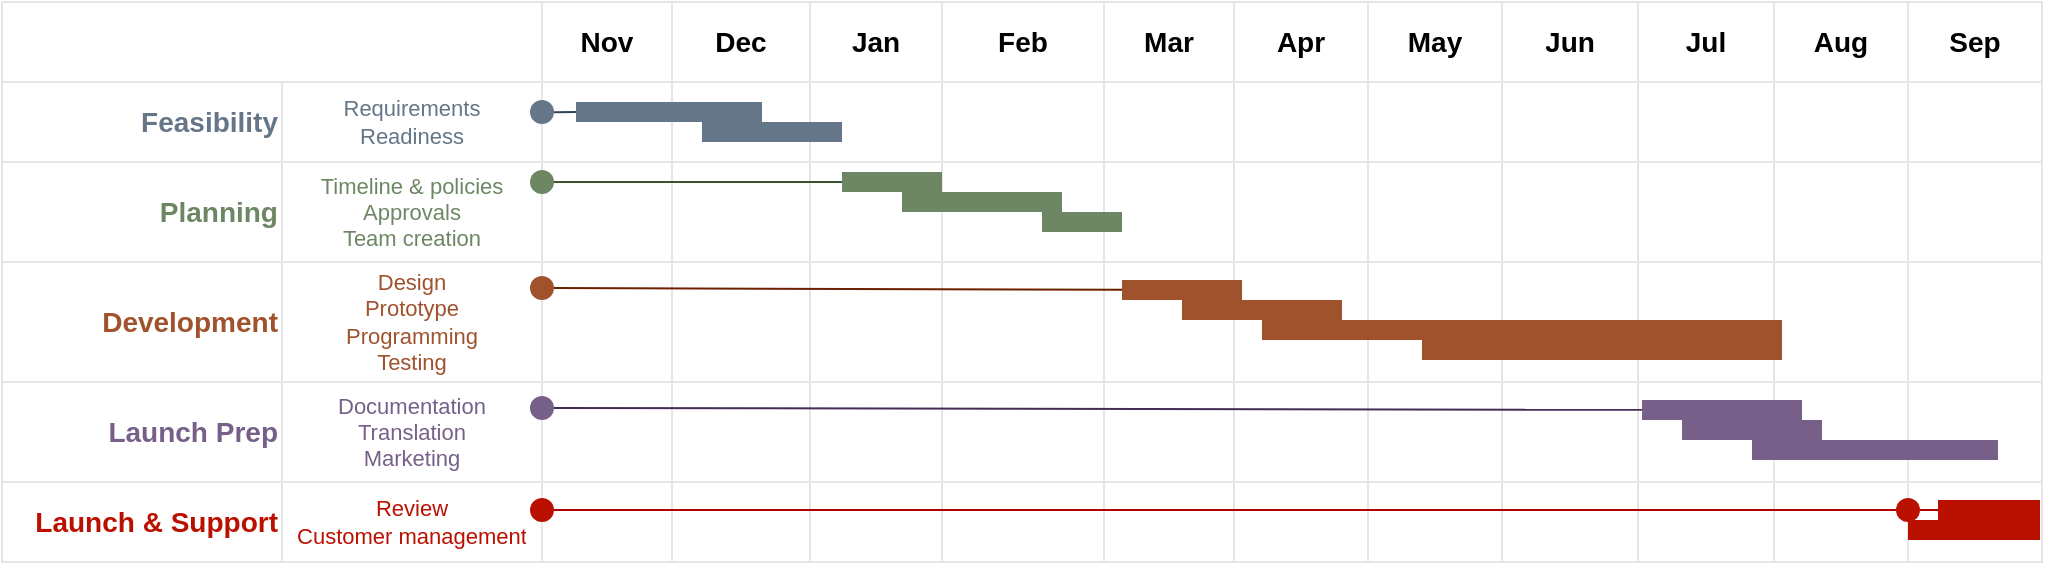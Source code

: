 <mxfile version="20.8.19"><diagram id="x9yJj5q1tNh19hs1iSYv" name="Page-1"><mxGraphModel dx="1723" dy="441" grid="0" gridSize="10" guides="1" tooltips="1" connect="1" arrows="1" fold="1" page="0" pageScale="1" pageWidth="827" pageHeight="1169" math="0" shadow="0"><root><mxCell id="0"/><mxCell id="1" parent="0"/><mxCell id="H4MNtB89670sYT-ne7Wz-1" value="" style="shape=table;startSize=0;container=1;collapsible=0;childLayout=tableLayout;fontSize=16;strokeColor=#E6E6E6;fillColor=none;fontColor=#E51400;" vertex="1" parent="1"><mxGeometry x="-400" y="470" width="1020" height="280" as="geometry"/></mxCell><mxCell id="H4MNtB89670sYT-ne7Wz-72" style="shape=tableRow;horizontal=0;startSize=0;swimlaneHead=0;swimlaneBody=0;strokeColor=inherit;top=0;left=0;bottom=0;right=0;collapsible=0;dropTarget=0;fillColor=none;points=[[0,0.5],[1,0.5]];portConstraint=eastwest;fontSize=16;" vertex="1" parent="H4MNtB89670sYT-ne7Wz-1"><mxGeometry width="1020" height="40" as="geometry"/></mxCell><mxCell id="H4MNtB89670sYT-ne7Wz-73" style="shape=partialRectangle;html=1;whiteSpace=wrap;connectable=0;strokeColor=inherit;overflow=hidden;fillColor=none;top=0;left=0;bottom=0;right=0;pointerEvents=1;fontSize=14;rowspan=1;colspan=2;fontStyle=1" vertex="1" parent="H4MNtB89670sYT-ne7Wz-72"><mxGeometry width="270" height="40" as="geometry"><mxRectangle width="140" height="40" as="alternateBounds"/></mxGeometry></mxCell><mxCell id="H4MNtB89670sYT-ne7Wz-74" style="shape=partialRectangle;html=1;whiteSpace=wrap;connectable=0;strokeColor=inherit;overflow=hidden;fillColor=none;top=0;left=0;bottom=0;right=0;pointerEvents=1;fontSize=11;fontStyle=1" vertex="1" visible="0" parent="H4MNtB89670sYT-ne7Wz-72"><mxGeometry x="140" width="130" height="40" as="geometry"><mxRectangle width="130" height="40" as="alternateBounds"/></mxGeometry></mxCell><mxCell id="H4MNtB89670sYT-ne7Wz-75" value="Nov&lt;span style=&quot;white-space: pre; font-size: 14px;&quot;&gt;&lt;br style=&quot;font-size: 14px;&quot;&gt;&lt;/span&gt;" style="shape=partialRectangle;html=1;whiteSpace=wrap;connectable=0;strokeColor=inherit;overflow=hidden;fillColor=none;top=0;left=0;bottom=0;right=0;pointerEvents=1;fontSize=14;fontStyle=1" vertex="1" parent="H4MNtB89670sYT-ne7Wz-72"><mxGeometry x="270" width="65" height="40" as="geometry"><mxRectangle width="65" height="40" as="alternateBounds"/></mxGeometry></mxCell><mxCell id="H4MNtB89670sYT-ne7Wz-76" value="Dec" style="shape=partialRectangle;html=1;whiteSpace=wrap;connectable=0;strokeColor=inherit;overflow=hidden;fillColor=none;top=0;left=0;bottom=0;right=0;pointerEvents=1;fontSize=14;fontStyle=1" vertex="1" parent="H4MNtB89670sYT-ne7Wz-72"><mxGeometry x="335" width="69" height="40" as="geometry"><mxRectangle width="69" height="40" as="alternateBounds"/></mxGeometry></mxCell><mxCell id="H4MNtB89670sYT-ne7Wz-77" value="Jan" style="shape=partialRectangle;html=1;whiteSpace=wrap;connectable=0;strokeColor=inherit;overflow=hidden;fillColor=none;top=0;left=0;bottom=0;right=0;pointerEvents=1;fontSize=14;fontStyle=1" vertex="1" parent="H4MNtB89670sYT-ne7Wz-72"><mxGeometry x="404" width="66" height="40" as="geometry"><mxRectangle width="66" height="40" as="alternateBounds"/></mxGeometry></mxCell><mxCell id="H4MNtB89670sYT-ne7Wz-78" value="Feb" style="shape=partialRectangle;html=1;whiteSpace=wrap;connectable=0;strokeColor=inherit;overflow=hidden;fillColor=none;top=0;left=0;bottom=0;right=0;pointerEvents=1;fontSize=14;fontStyle=1" vertex="1" parent="H4MNtB89670sYT-ne7Wz-72"><mxGeometry x="470" width="81" height="40" as="geometry"><mxRectangle width="81" height="40" as="alternateBounds"/></mxGeometry></mxCell><mxCell id="H4MNtB89670sYT-ne7Wz-79" value="Mar" style="shape=partialRectangle;html=1;whiteSpace=wrap;connectable=0;strokeColor=inherit;overflow=hidden;fillColor=none;top=0;left=0;bottom=0;right=0;pointerEvents=1;fontSize=14;fontStyle=1" vertex="1" parent="H4MNtB89670sYT-ne7Wz-72"><mxGeometry x="551" width="65" height="40" as="geometry"><mxRectangle width="65" height="40" as="alternateBounds"/></mxGeometry></mxCell><mxCell id="H4MNtB89670sYT-ne7Wz-80" value="Apr" style="shape=partialRectangle;html=1;whiteSpace=wrap;connectable=0;strokeColor=inherit;overflow=hidden;fillColor=none;top=0;left=0;bottom=0;right=0;pointerEvents=1;fontSize=14;fontStyle=1" vertex="1" parent="H4MNtB89670sYT-ne7Wz-72"><mxGeometry x="616" width="67" height="40" as="geometry"><mxRectangle width="67" height="40" as="alternateBounds"/></mxGeometry></mxCell><mxCell id="H4MNtB89670sYT-ne7Wz-81" value="May" style="shape=partialRectangle;html=1;whiteSpace=wrap;connectable=0;strokeColor=inherit;overflow=hidden;fillColor=none;top=0;left=0;bottom=0;right=0;pointerEvents=1;fontSize=14;fontStyle=1" vertex="1" parent="H4MNtB89670sYT-ne7Wz-72"><mxGeometry x="683" width="67" height="40" as="geometry"><mxRectangle width="67" height="40" as="alternateBounds"/></mxGeometry></mxCell><mxCell id="H4MNtB89670sYT-ne7Wz-82" value="Jun" style="shape=partialRectangle;html=1;whiteSpace=wrap;connectable=0;strokeColor=inherit;overflow=hidden;fillColor=none;top=0;left=0;bottom=0;right=0;pointerEvents=1;fontSize=14;fontStyle=1" vertex="1" parent="H4MNtB89670sYT-ne7Wz-72"><mxGeometry x="750" width="68" height="40" as="geometry"><mxRectangle width="68" height="40" as="alternateBounds"/></mxGeometry></mxCell><mxCell id="H4MNtB89670sYT-ne7Wz-83" value="Jul" style="shape=partialRectangle;html=1;whiteSpace=wrap;connectable=0;strokeColor=inherit;overflow=hidden;fillColor=none;top=0;left=0;bottom=0;right=0;pointerEvents=1;fontSize=14;fontStyle=1" vertex="1" parent="H4MNtB89670sYT-ne7Wz-72"><mxGeometry x="818" width="68" height="40" as="geometry"><mxRectangle width="68" height="40" as="alternateBounds"/></mxGeometry></mxCell><mxCell id="H4MNtB89670sYT-ne7Wz-84" value="Aug" style="shape=partialRectangle;html=1;whiteSpace=wrap;connectable=0;strokeColor=inherit;overflow=hidden;fillColor=none;top=0;left=0;bottom=0;right=0;pointerEvents=1;fontSize=14;fontStyle=1" vertex="1" parent="H4MNtB89670sYT-ne7Wz-72"><mxGeometry x="886" width="67" height="40" as="geometry"><mxRectangle width="67" height="40" as="alternateBounds"/></mxGeometry></mxCell><mxCell id="H4MNtB89670sYT-ne7Wz-85" value="Sep" style="shape=partialRectangle;html=1;whiteSpace=wrap;connectable=0;strokeColor=inherit;overflow=hidden;fillColor=none;top=0;left=0;bottom=0;right=0;pointerEvents=1;fontSize=14;fontStyle=1" vertex="1" parent="H4MNtB89670sYT-ne7Wz-72"><mxGeometry x="953" width="67" height="40" as="geometry"><mxRectangle width="67" height="40" as="alternateBounds"/></mxGeometry></mxCell><mxCell id="H4MNtB89670sYT-ne7Wz-2" value="" style="shape=tableRow;horizontal=0;startSize=0;swimlaneHead=0;swimlaneBody=0;strokeColor=inherit;top=0;left=0;bottom=0;right=0;collapsible=0;dropTarget=0;fillColor=none;points=[[0,0.5],[1,0.5]];portConstraint=eastwest;fontSize=16;" vertex="1" parent="H4MNtB89670sYT-ne7Wz-1"><mxGeometry y="40" width="1020" height="40" as="geometry"/></mxCell><mxCell id="H4MNtB89670sYT-ne7Wz-67" value="Feasibility" style="shape=partialRectangle;html=1;whiteSpace=wrap;connectable=0;strokeColor=inherit;overflow=hidden;fillColor=none;top=0;left=0;bottom=0;right=0;pointerEvents=1;fontSize=14;fontStyle=1;verticalAlign=middle;fontColor=#647687;align=right;" vertex="1" parent="H4MNtB89670sYT-ne7Wz-2"><mxGeometry width="140" height="40" as="geometry"><mxRectangle width="140" height="40" as="alternateBounds"/></mxGeometry></mxCell><mxCell id="H4MNtB89670sYT-ne7Wz-3" value="Requirements&lt;br style=&quot;font-size: 11px;&quot;&gt;Readiness" style="shape=partialRectangle;html=1;whiteSpace=wrap;connectable=0;strokeColor=inherit;overflow=hidden;fillColor=none;top=0;left=0;bottom=0;right=0;pointerEvents=1;fontSize=11;fontColor=#647687;" vertex="1" parent="H4MNtB89670sYT-ne7Wz-2"><mxGeometry x="140" width="130" height="40" as="geometry"><mxRectangle width="130" height="40" as="alternateBounds"/></mxGeometry></mxCell><mxCell id="H4MNtB89670sYT-ne7Wz-4" value="" style="shape=partialRectangle;html=1;whiteSpace=wrap;connectable=0;strokeColor=inherit;overflow=hidden;fillColor=none;top=0;left=0;bottom=0;right=0;pointerEvents=1;fontSize=16;" vertex="1" parent="H4MNtB89670sYT-ne7Wz-2"><mxGeometry x="270" width="65" height="40" as="geometry"><mxRectangle width="65" height="40" as="alternateBounds"/></mxGeometry></mxCell><mxCell id="H4MNtB89670sYT-ne7Wz-5" value="" style="shape=partialRectangle;html=1;whiteSpace=wrap;connectable=0;strokeColor=inherit;overflow=hidden;fillColor=none;top=0;left=0;bottom=0;right=0;pointerEvents=1;fontSize=16;" vertex="1" parent="H4MNtB89670sYT-ne7Wz-2"><mxGeometry x="335" width="69" height="40" as="geometry"><mxRectangle width="69" height="40" as="alternateBounds"/></mxGeometry></mxCell><mxCell id="H4MNtB89670sYT-ne7Wz-6" value="" style="shape=partialRectangle;html=1;whiteSpace=wrap;connectable=0;strokeColor=inherit;overflow=hidden;fillColor=none;top=0;left=0;bottom=0;right=0;pointerEvents=1;fontSize=16;" vertex="1" parent="H4MNtB89670sYT-ne7Wz-2"><mxGeometry x="404" width="66" height="40" as="geometry"><mxRectangle width="66" height="40" as="alternateBounds"/></mxGeometry></mxCell><mxCell id="H4MNtB89670sYT-ne7Wz-7" value="" style="shape=partialRectangle;html=1;whiteSpace=wrap;connectable=0;strokeColor=inherit;overflow=hidden;fillColor=none;top=0;left=0;bottom=0;right=0;pointerEvents=1;fontSize=16;" vertex="1" parent="H4MNtB89670sYT-ne7Wz-2"><mxGeometry x="470" width="81" height="40" as="geometry"><mxRectangle width="81" height="40" as="alternateBounds"/></mxGeometry></mxCell><mxCell id="H4MNtB89670sYT-ne7Wz-8" value="" style="shape=partialRectangle;html=1;whiteSpace=wrap;connectable=0;strokeColor=inherit;overflow=hidden;fillColor=none;top=0;left=0;bottom=0;right=0;pointerEvents=1;fontSize=16;" vertex="1" parent="H4MNtB89670sYT-ne7Wz-2"><mxGeometry x="551" width="65" height="40" as="geometry"><mxRectangle width="65" height="40" as="alternateBounds"/></mxGeometry></mxCell><mxCell id="H4MNtB89670sYT-ne7Wz-9" value="" style="shape=partialRectangle;html=1;whiteSpace=wrap;connectable=0;strokeColor=inherit;overflow=hidden;fillColor=none;top=0;left=0;bottom=0;right=0;pointerEvents=1;fontSize=16;" vertex="1" parent="H4MNtB89670sYT-ne7Wz-2"><mxGeometry x="616" width="67" height="40" as="geometry"><mxRectangle width="67" height="40" as="alternateBounds"/></mxGeometry></mxCell><mxCell id="H4MNtB89670sYT-ne7Wz-10" value="" style="shape=partialRectangle;html=1;whiteSpace=wrap;connectable=0;strokeColor=inherit;overflow=hidden;fillColor=none;top=0;left=0;bottom=0;right=0;pointerEvents=1;fontSize=16;" vertex="1" parent="H4MNtB89670sYT-ne7Wz-2"><mxGeometry x="683" width="67" height="40" as="geometry"><mxRectangle width="67" height="40" as="alternateBounds"/></mxGeometry></mxCell><mxCell id="H4MNtB89670sYT-ne7Wz-11" value="" style="shape=partialRectangle;html=1;whiteSpace=wrap;connectable=0;strokeColor=inherit;overflow=hidden;fillColor=none;top=0;left=0;bottom=0;right=0;pointerEvents=1;fontSize=16;" vertex="1" parent="H4MNtB89670sYT-ne7Wz-2"><mxGeometry x="750" width="68" height="40" as="geometry"><mxRectangle width="68" height="40" as="alternateBounds"/></mxGeometry></mxCell><mxCell id="H4MNtB89670sYT-ne7Wz-12" value="" style="shape=partialRectangle;html=1;whiteSpace=wrap;connectable=0;strokeColor=inherit;overflow=hidden;fillColor=none;top=0;left=0;bottom=0;right=0;pointerEvents=1;fontSize=16;" vertex="1" parent="H4MNtB89670sYT-ne7Wz-2"><mxGeometry x="818" width="68" height="40" as="geometry"><mxRectangle width="68" height="40" as="alternateBounds"/></mxGeometry></mxCell><mxCell id="H4MNtB89670sYT-ne7Wz-13" value="" style="shape=partialRectangle;html=1;whiteSpace=wrap;connectable=0;strokeColor=inherit;overflow=hidden;fillColor=none;top=0;left=0;bottom=0;right=0;pointerEvents=1;fontSize=16;" vertex="1" parent="H4MNtB89670sYT-ne7Wz-2"><mxGeometry x="886" width="67" height="40" as="geometry"><mxRectangle width="67" height="40" as="alternateBounds"/></mxGeometry></mxCell><mxCell id="H4MNtB89670sYT-ne7Wz-14" value="" style="shape=partialRectangle;html=1;whiteSpace=wrap;connectable=0;strokeColor=inherit;overflow=hidden;fillColor=none;top=0;left=0;bottom=0;right=0;pointerEvents=1;fontSize=16;" vertex="1" parent="H4MNtB89670sYT-ne7Wz-2"><mxGeometry x="953" width="67" height="40" as="geometry"><mxRectangle width="67" height="40" as="alternateBounds"/></mxGeometry></mxCell><mxCell id="H4MNtB89670sYT-ne7Wz-15" value="" style="shape=tableRow;horizontal=0;startSize=0;swimlaneHead=0;swimlaneBody=0;strokeColor=inherit;top=0;left=0;bottom=0;right=0;collapsible=0;dropTarget=0;fillColor=none;points=[[0,0.5],[1,0.5]];portConstraint=eastwest;fontSize=16;" vertex="1" parent="H4MNtB89670sYT-ne7Wz-1"><mxGeometry y="80" width="1020" height="50" as="geometry"/></mxCell><mxCell id="H4MNtB89670sYT-ne7Wz-68" value="Planning" style="shape=partialRectangle;html=1;whiteSpace=wrap;connectable=0;strokeColor=inherit;overflow=hidden;fillColor=none;top=0;left=0;bottom=0;right=0;pointerEvents=1;fontSize=14;fontStyle=1;verticalAlign=middle;fontColor=#6D8764;align=right;" vertex="1" parent="H4MNtB89670sYT-ne7Wz-15"><mxGeometry width="140" height="50" as="geometry"><mxRectangle width="140" height="50" as="alternateBounds"/></mxGeometry></mxCell><mxCell id="H4MNtB89670sYT-ne7Wz-16" value="Timeline &amp;amp; policies&lt;br&gt;Approvals&lt;br&gt;Team creation" style="shape=partialRectangle;html=1;whiteSpace=wrap;connectable=0;strokeColor=inherit;overflow=hidden;fillColor=none;top=0;left=0;bottom=0;right=0;pointerEvents=1;fontSize=11;fontColor=#6D8764;" vertex="1" parent="H4MNtB89670sYT-ne7Wz-15"><mxGeometry x="140" width="130" height="50" as="geometry"><mxRectangle width="130" height="50" as="alternateBounds"/></mxGeometry></mxCell><mxCell id="H4MNtB89670sYT-ne7Wz-17" value="" style="shape=partialRectangle;html=1;whiteSpace=wrap;connectable=0;strokeColor=inherit;overflow=hidden;fillColor=none;top=0;left=0;bottom=0;right=0;pointerEvents=1;fontSize=16;" vertex="1" parent="H4MNtB89670sYT-ne7Wz-15"><mxGeometry x="270" width="65" height="50" as="geometry"><mxRectangle width="65" height="50" as="alternateBounds"/></mxGeometry></mxCell><mxCell id="H4MNtB89670sYT-ne7Wz-18" value="" style="shape=partialRectangle;html=1;whiteSpace=wrap;connectable=0;strokeColor=inherit;overflow=hidden;fillColor=none;top=0;left=0;bottom=0;right=0;pointerEvents=1;fontSize=16;" vertex="1" parent="H4MNtB89670sYT-ne7Wz-15"><mxGeometry x="335" width="69" height="50" as="geometry"><mxRectangle width="69" height="50" as="alternateBounds"/></mxGeometry></mxCell><mxCell id="H4MNtB89670sYT-ne7Wz-19" value="" style="shape=partialRectangle;html=1;whiteSpace=wrap;connectable=0;strokeColor=inherit;overflow=hidden;fillColor=none;top=0;left=0;bottom=0;right=0;pointerEvents=1;fontSize=16;" vertex="1" parent="H4MNtB89670sYT-ne7Wz-15"><mxGeometry x="404" width="66" height="50" as="geometry"><mxRectangle width="66" height="50" as="alternateBounds"/></mxGeometry></mxCell><mxCell id="H4MNtB89670sYT-ne7Wz-20" value="" style="shape=partialRectangle;html=1;whiteSpace=wrap;connectable=0;strokeColor=inherit;overflow=hidden;fillColor=none;top=0;left=0;bottom=0;right=0;pointerEvents=1;fontSize=16;" vertex="1" parent="H4MNtB89670sYT-ne7Wz-15"><mxGeometry x="470" width="81" height="50" as="geometry"><mxRectangle width="81" height="50" as="alternateBounds"/></mxGeometry></mxCell><mxCell id="H4MNtB89670sYT-ne7Wz-21" value="" style="shape=partialRectangle;html=1;whiteSpace=wrap;connectable=0;strokeColor=inherit;overflow=hidden;fillColor=none;top=0;left=0;bottom=0;right=0;pointerEvents=1;fontSize=16;" vertex="1" parent="H4MNtB89670sYT-ne7Wz-15"><mxGeometry x="551" width="65" height="50" as="geometry"><mxRectangle width="65" height="50" as="alternateBounds"/></mxGeometry></mxCell><mxCell id="H4MNtB89670sYT-ne7Wz-22" value="" style="shape=partialRectangle;html=1;whiteSpace=wrap;connectable=0;strokeColor=inherit;overflow=hidden;fillColor=none;top=0;left=0;bottom=0;right=0;pointerEvents=1;fontSize=16;" vertex="1" parent="H4MNtB89670sYT-ne7Wz-15"><mxGeometry x="616" width="67" height="50" as="geometry"><mxRectangle width="67" height="50" as="alternateBounds"/></mxGeometry></mxCell><mxCell id="H4MNtB89670sYT-ne7Wz-23" value="" style="shape=partialRectangle;html=1;whiteSpace=wrap;connectable=0;strokeColor=inherit;overflow=hidden;fillColor=none;top=0;left=0;bottom=0;right=0;pointerEvents=1;fontSize=16;" vertex="1" parent="H4MNtB89670sYT-ne7Wz-15"><mxGeometry x="683" width="67" height="50" as="geometry"><mxRectangle width="67" height="50" as="alternateBounds"/></mxGeometry></mxCell><mxCell id="H4MNtB89670sYT-ne7Wz-24" value="" style="shape=partialRectangle;html=1;whiteSpace=wrap;connectable=0;strokeColor=inherit;overflow=hidden;fillColor=none;top=0;left=0;bottom=0;right=0;pointerEvents=1;fontSize=16;" vertex="1" parent="H4MNtB89670sYT-ne7Wz-15"><mxGeometry x="750" width="68" height="50" as="geometry"><mxRectangle width="68" height="50" as="alternateBounds"/></mxGeometry></mxCell><mxCell id="H4MNtB89670sYT-ne7Wz-25" value="" style="shape=partialRectangle;html=1;whiteSpace=wrap;connectable=0;strokeColor=inherit;overflow=hidden;fillColor=none;top=0;left=0;bottom=0;right=0;pointerEvents=1;fontSize=16;" vertex="1" parent="H4MNtB89670sYT-ne7Wz-15"><mxGeometry x="818" width="68" height="50" as="geometry"><mxRectangle width="68" height="50" as="alternateBounds"/></mxGeometry></mxCell><mxCell id="H4MNtB89670sYT-ne7Wz-26" value="" style="shape=partialRectangle;html=1;whiteSpace=wrap;connectable=0;strokeColor=inherit;overflow=hidden;fillColor=none;top=0;left=0;bottom=0;right=0;pointerEvents=1;fontSize=16;" vertex="1" parent="H4MNtB89670sYT-ne7Wz-15"><mxGeometry x="886" width="67" height="50" as="geometry"><mxRectangle width="67" height="50" as="alternateBounds"/></mxGeometry></mxCell><mxCell id="H4MNtB89670sYT-ne7Wz-27" value="" style="shape=partialRectangle;html=1;whiteSpace=wrap;connectable=0;strokeColor=inherit;overflow=hidden;fillColor=none;top=0;left=0;bottom=0;right=0;pointerEvents=1;fontSize=16;" vertex="1" parent="H4MNtB89670sYT-ne7Wz-15"><mxGeometry x="953" width="67" height="50" as="geometry"><mxRectangle width="67" height="50" as="alternateBounds"/></mxGeometry></mxCell><mxCell id="H4MNtB89670sYT-ne7Wz-28" value="" style="shape=tableRow;horizontal=0;startSize=0;swimlaneHead=0;swimlaneBody=0;strokeColor=inherit;top=0;left=0;bottom=0;right=0;collapsible=0;dropTarget=0;fillColor=none;points=[[0,0.5],[1,0.5]];portConstraint=eastwest;fontSize=16;" vertex="1" parent="H4MNtB89670sYT-ne7Wz-1"><mxGeometry y="130" width="1020" height="60" as="geometry"/></mxCell><mxCell id="H4MNtB89670sYT-ne7Wz-69" value="Development" style="shape=partialRectangle;html=1;whiteSpace=wrap;connectable=0;strokeColor=inherit;overflow=hidden;fillColor=none;top=0;left=0;bottom=0;right=0;pointerEvents=1;fontSize=14;fontStyle=1;verticalAlign=middle;fontColor=#A0522D;align=right;" vertex="1" parent="H4MNtB89670sYT-ne7Wz-28"><mxGeometry width="140" height="60" as="geometry"><mxRectangle width="140" height="60" as="alternateBounds"/></mxGeometry></mxCell><mxCell id="H4MNtB89670sYT-ne7Wz-29" value="Design&lt;br&gt;Prototype&lt;br&gt;Programming&lt;br&gt;Testing" style="shape=partialRectangle;html=1;whiteSpace=wrap;connectable=0;strokeColor=inherit;overflow=hidden;fillColor=none;top=0;left=0;bottom=0;right=0;pointerEvents=1;fontSize=11;fontColor=#A0522D;" vertex="1" parent="H4MNtB89670sYT-ne7Wz-28"><mxGeometry x="140" width="130" height="60" as="geometry"><mxRectangle width="130" height="60" as="alternateBounds"/></mxGeometry></mxCell><mxCell id="H4MNtB89670sYT-ne7Wz-30" value="" style="shape=partialRectangle;html=1;whiteSpace=wrap;connectable=0;strokeColor=inherit;overflow=hidden;fillColor=none;top=0;left=0;bottom=0;right=0;pointerEvents=1;fontSize=16;" vertex="1" parent="H4MNtB89670sYT-ne7Wz-28"><mxGeometry x="270" width="65" height="60" as="geometry"><mxRectangle width="65" height="60" as="alternateBounds"/></mxGeometry></mxCell><mxCell id="H4MNtB89670sYT-ne7Wz-31" value="" style="shape=partialRectangle;html=1;whiteSpace=wrap;connectable=0;strokeColor=inherit;overflow=hidden;fillColor=none;top=0;left=0;bottom=0;right=0;pointerEvents=1;fontSize=16;" vertex="1" parent="H4MNtB89670sYT-ne7Wz-28"><mxGeometry x="335" width="69" height="60" as="geometry"><mxRectangle width="69" height="60" as="alternateBounds"/></mxGeometry></mxCell><mxCell id="H4MNtB89670sYT-ne7Wz-32" value="" style="shape=partialRectangle;html=1;whiteSpace=wrap;connectable=0;strokeColor=inherit;overflow=hidden;fillColor=none;top=0;left=0;bottom=0;right=0;pointerEvents=1;fontSize=16;" vertex="1" parent="H4MNtB89670sYT-ne7Wz-28"><mxGeometry x="404" width="66" height="60" as="geometry"><mxRectangle width="66" height="60" as="alternateBounds"/></mxGeometry></mxCell><mxCell id="H4MNtB89670sYT-ne7Wz-33" value="" style="shape=partialRectangle;html=1;whiteSpace=wrap;connectable=0;strokeColor=inherit;overflow=hidden;fillColor=none;top=0;left=0;bottom=0;right=0;pointerEvents=1;fontSize=16;" vertex="1" parent="H4MNtB89670sYT-ne7Wz-28"><mxGeometry x="470" width="81" height="60" as="geometry"><mxRectangle width="81" height="60" as="alternateBounds"/></mxGeometry></mxCell><mxCell id="H4MNtB89670sYT-ne7Wz-34" value="" style="shape=partialRectangle;html=1;whiteSpace=wrap;connectable=0;strokeColor=inherit;overflow=hidden;fillColor=none;top=0;left=0;bottom=0;right=0;pointerEvents=1;fontSize=16;" vertex="1" parent="H4MNtB89670sYT-ne7Wz-28"><mxGeometry x="551" width="65" height="60" as="geometry"><mxRectangle width="65" height="60" as="alternateBounds"/></mxGeometry></mxCell><mxCell id="H4MNtB89670sYT-ne7Wz-35" value="" style="shape=partialRectangle;html=1;whiteSpace=wrap;connectable=0;strokeColor=inherit;overflow=hidden;fillColor=none;top=0;left=0;bottom=0;right=0;pointerEvents=1;fontSize=16;" vertex="1" parent="H4MNtB89670sYT-ne7Wz-28"><mxGeometry x="616" width="67" height="60" as="geometry"><mxRectangle width="67" height="60" as="alternateBounds"/></mxGeometry></mxCell><mxCell id="H4MNtB89670sYT-ne7Wz-36" value="" style="shape=partialRectangle;html=1;whiteSpace=wrap;connectable=0;strokeColor=inherit;overflow=hidden;fillColor=none;top=0;left=0;bottom=0;right=0;pointerEvents=1;fontSize=16;" vertex="1" parent="H4MNtB89670sYT-ne7Wz-28"><mxGeometry x="683" width="67" height="60" as="geometry"><mxRectangle width="67" height="60" as="alternateBounds"/></mxGeometry></mxCell><mxCell id="H4MNtB89670sYT-ne7Wz-37" value="" style="shape=partialRectangle;html=1;whiteSpace=wrap;connectable=0;strokeColor=inherit;overflow=hidden;fillColor=none;top=0;left=0;bottom=0;right=0;pointerEvents=1;fontSize=16;" vertex="1" parent="H4MNtB89670sYT-ne7Wz-28"><mxGeometry x="750" width="68" height="60" as="geometry"><mxRectangle width="68" height="60" as="alternateBounds"/></mxGeometry></mxCell><mxCell id="H4MNtB89670sYT-ne7Wz-38" value="" style="shape=partialRectangle;html=1;whiteSpace=wrap;connectable=0;strokeColor=inherit;overflow=hidden;fillColor=none;top=0;left=0;bottom=0;right=0;pointerEvents=1;fontSize=16;" vertex="1" parent="H4MNtB89670sYT-ne7Wz-28"><mxGeometry x="818" width="68" height="60" as="geometry"><mxRectangle width="68" height="60" as="alternateBounds"/></mxGeometry></mxCell><mxCell id="H4MNtB89670sYT-ne7Wz-39" value="" style="shape=partialRectangle;html=1;whiteSpace=wrap;connectable=0;strokeColor=inherit;overflow=hidden;fillColor=none;top=0;left=0;bottom=0;right=0;pointerEvents=1;fontSize=16;" vertex="1" parent="H4MNtB89670sYT-ne7Wz-28"><mxGeometry x="886" width="67" height="60" as="geometry"><mxRectangle width="67" height="60" as="alternateBounds"/></mxGeometry></mxCell><mxCell id="H4MNtB89670sYT-ne7Wz-40" value="" style="shape=partialRectangle;html=1;whiteSpace=wrap;connectable=0;strokeColor=inherit;overflow=hidden;fillColor=none;top=0;left=0;bottom=0;right=0;pointerEvents=1;fontSize=16;" vertex="1" parent="H4MNtB89670sYT-ne7Wz-28"><mxGeometry x="953" width="67" height="60" as="geometry"><mxRectangle width="67" height="60" as="alternateBounds"/></mxGeometry></mxCell><mxCell id="H4MNtB89670sYT-ne7Wz-41" value="" style="shape=tableRow;horizontal=0;startSize=0;swimlaneHead=0;swimlaneBody=0;strokeColor=inherit;top=0;left=0;bottom=0;right=0;collapsible=0;dropTarget=0;fillColor=none;points=[[0,0.5],[1,0.5]];portConstraint=eastwest;fontSize=16;" vertex="1" parent="H4MNtB89670sYT-ne7Wz-1"><mxGeometry y="190" width="1020" height="50" as="geometry"/></mxCell><mxCell id="H4MNtB89670sYT-ne7Wz-70" value="Launch Prep" style="shape=partialRectangle;html=1;whiteSpace=wrap;connectable=0;strokeColor=inherit;overflow=hidden;fillColor=none;top=0;left=0;bottom=0;right=0;pointerEvents=1;fontSize=14;fontStyle=1;verticalAlign=middle;align=right;fontColor=#76608A;" vertex="1" parent="H4MNtB89670sYT-ne7Wz-41"><mxGeometry width="140" height="50" as="geometry"><mxRectangle width="140" height="50" as="alternateBounds"/></mxGeometry></mxCell><mxCell id="H4MNtB89670sYT-ne7Wz-42" value="Documentation&lt;br&gt;Translation&lt;br&gt;Marketing" style="shape=partialRectangle;html=1;whiteSpace=wrap;connectable=0;strokeColor=inherit;overflow=hidden;fillColor=none;top=0;left=0;bottom=0;right=0;pointerEvents=1;fontSize=11;fontColor=#76608A;" vertex="1" parent="H4MNtB89670sYT-ne7Wz-41"><mxGeometry x="140" width="130" height="50" as="geometry"><mxRectangle width="130" height="50" as="alternateBounds"/></mxGeometry></mxCell><mxCell id="H4MNtB89670sYT-ne7Wz-43" value="" style="shape=partialRectangle;html=1;whiteSpace=wrap;connectable=0;strokeColor=inherit;overflow=hidden;fillColor=none;top=0;left=0;bottom=0;right=0;pointerEvents=1;fontSize=16;" vertex="1" parent="H4MNtB89670sYT-ne7Wz-41"><mxGeometry x="270" width="65" height="50" as="geometry"><mxRectangle width="65" height="50" as="alternateBounds"/></mxGeometry></mxCell><mxCell id="H4MNtB89670sYT-ne7Wz-44" value="" style="shape=partialRectangle;html=1;whiteSpace=wrap;connectable=0;strokeColor=inherit;overflow=hidden;fillColor=none;top=0;left=0;bottom=0;right=0;pointerEvents=1;fontSize=16;" vertex="1" parent="H4MNtB89670sYT-ne7Wz-41"><mxGeometry x="335" width="69" height="50" as="geometry"><mxRectangle width="69" height="50" as="alternateBounds"/></mxGeometry></mxCell><mxCell id="H4MNtB89670sYT-ne7Wz-45" value="" style="shape=partialRectangle;html=1;whiteSpace=wrap;connectable=0;strokeColor=inherit;overflow=hidden;fillColor=none;top=0;left=0;bottom=0;right=0;pointerEvents=1;fontSize=16;" vertex="1" parent="H4MNtB89670sYT-ne7Wz-41"><mxGeometry x="404" width="66" height="50" as="geometry"><mxRectangle width="66" height="50" as="alternateBounds"/></mxGeometry></mxCell><mxCell id="H4MNtB89670sYT-ne7Wz-46" value="" style="shape=partialRectangle;html=1;whiteSpace=wrap;connectable=0;strokeColor=inherit;overflow=hidden;fillColor=none;top=0;left=0;bottom=0;right=0;pointerEvents=1;fontSize=16;" vertex="1" parent="H4MNtB89670sYT-ne7Wz-41"><mxGeometry x="470" width="81" height="50" as="geometry"><mxRectangle width="81" height="50" as="alternateBounds"/></mxGeometry></mxCell><mxCell id="H4MNtB89670sYT-ne7Wz-47" value="" style="shape=partialRectangle;html=1;whiteSpace=wrap;connectable=0;strokeColor=inherit;overflow=hidden;fillColor=none;top=0;left=0;bottom=0;right=0;pointerEvents=1;fontSize=16;" vertex="1" parent="H4MNtB89670sYT-ne7Wz-41"><mxGeometry x="551" width="65" height="50" as="geometry"><mxRectangle width="65" height="50" as="alternateBounds"/></mxGeometry></mxCell><mxCell id="H4MNtB89670sYT-ne7Wz-48" value="" style="shape=partialRectangle;html=1;whiteSpace=wrap;connectable=0;strokeColor=inherit;overflow=hidden;fillColor=none;top=0;left=0;bottom=0;right=0;pointerEvents=1;fontSize=16;" vertex="1" parent="H4MNtB89670sYT-ne7Wz-41"><mxGeometry x="616" width="67" height="50" as="geometry"><mxRectangle width="67" height="50" as="alternateBounds"/></mxGeometry></mxCell><mxCell id="H4MNtB89670sYT-ne7Wz-49" value="" style="shape=partialRectangle;html=1;whiteSpace=wrap;connectable=0;strokeColor=inherit;overflow=hidden;fillColor=none;top=0;left=0;bottom=0;right=0;pointerEvents=1;fontSize=16;" vertex="1" parent="H4MNtB89670sYT-ne7Wz-41"><mxGeometry x="683" width="67" height="50" as="geometry"><mxRectangle width="67" height="50" as="alternateBounds"/></mxGeometry></mxCell><mxCell id="H4MNtB89670sYT-ne7Wz-50" value="" style="shape=partialRectangle;html=1;whiteSpace=wrap;connectable=0;strokeColor=inherit;overflow=hidden;fillColor=none;top=0;left=0;bottom=0;right=0;pointerEvents=1;fontSize=16;" vertex="1" parent="H4MNtB89670sYT-ne7Wz-41"><mxGeometry x="750" width="68" height="50" as="geometry"><mxRectangle width="68" height="50" as="alternateBounds"/></mxGeometry></mxCell><mxCell id="H4MNtB89670sYT-ne7Wz-51" value="" style="shape=partialRectangle;html=1;whiteSpace=wrap;connectable=0;strokeColor=inherit;overflow=hidden;fillColor=none;top=0;left=0;bottom=0;right=0;pointerEvents=1;fontSize=16;" vertex="1" parent="H4MNtB89670sYT-ne7Wz-41"><mxGeometry x="818" width="68" height="50" as="geometry"><mxRectangle width="68" height="50" as="alternateBounds"/></mxGeometry></mxCell><mxCell id="H4MNtB89670sYT-ne7Wz-52" value="" style="shape=partialRectangle;html=1;whiteSpace=wrap;connectable=0;strokeColor=inherit;overflow=hidden;fillColor=none;top=0;left=0;bottom=0;right=0;pointerEvents=1;fontSize=16;" vertex="1" parent="H4MNtB89670sYT-ne7Wz-41"><mxGeometry x="886" width="67" height="50" as="geometry"><mxRectangle width="67" height="50" as="alternateBounds"/></mxGeometry></mxCell><mxCell id="H4MNtB89670sYT-ne7Wz-53" value="" style="shape=partialRectangle;html=1;whiteSpace=wrap;connectable=0;strokeColor=inherit;overflow=hidden;fillColor=none;top=0;left=0;bottom=0;right=0;pointerEvents=1;fontSize=16;" vertex="1" parent="H4MNtB89670sYT-ne7Wz-41"><mxGeometry x="953" width="67" height="50" as="geometry"><mxRectangle width="67" height="50" as="alternateBounds"/></mxGeometry></mxCell><mxCell id="H4MNtB89670sYT-ne7Wz-54" value="" style="shape=tableRow;horizontal=0;startSize=0;swimlaneHead=0;swimlaneBody=0;strokeColor=inherit;top=0;left=0;bottom=0;right=0;collapsible=0;dropTarget=0;fillColor=none;points=[[0,0.5],[1,0.5]];portConstraint=eastwest;fontSize=16;" vertex="1" parent="H4MNtB89670sYT-ne7Wz-1"><mxGeometry y="240" width="1020" height="40" as="geometry"/></mxCell><mxCell id="H4MNtB89670sYT-ne7Wz-71" value="Launch &amp;amp; Support" style="shape=partialRectangle;html=1;whiteSpace=wrap;connectable=0;strokeColor=inherit;overflow=hidden;fillColor=none;top=0;left=0;bottom=0;right=0;pointerEvents=1;fontSize=14;fontStyle=1;verticalAlign=middle;align=right;fontColor=#BA1000;" vertex="1" parent="H4MNtB89670sYT-ne7Wz-54"><mxGeometry width="140" height="40" as="geometry"><mxRectangle width="140" height="40" as="alternateBounds"/></mxGeometry></mxCell><mxCell id="H4MNtB89670sYT-ne7Wz-55" value="Review&lt;br&gt;Customer management" style="shape=partialRectangle;html=1;whiteSpace=wrap;connectable=0;strokeColor=inherit;overflow=hidden;fillColor=none;top=0;left=0;bottom=0;right=0;pointerEvents=1;fontSize=11;fontColor=#BA1000;" vertex="1" parent="H4MNtB89670sYT-ne7Wz-54"><mxGeometry x="140" width="130" height="40" as="geometry"><mxRectangle width="130" height="40" as="alternateBounds"/></mxGeometry></mxCell><mxCell id="H4MNtB89670sYT-ne7Wz-56" value="" style="shape=partialRectangle;html=1;whiteSpace=wrap;connectable=0;strokeColor=inherit;overflow=hidden;fillColor=none;top=0;left=0;bottom=0;right=0;pointerEvents=1;fontSize=16;" vertex="1" parent="H4MNtB89670sYT-ne7Wz-54"><mxGeometry x="270" width="65" height="40" as="geometry"><mxRectangle width="65" height="40" as="alternateBounds"/></mxGeometry></mxCell><mxCell id="H4MNtB89670sYT-ne7Wz-57" value="" style="shape=partialRectangle;html=1;whiteSpace=wrap;connectable=0;strokeColor=inherit;overflow=hidden;fillColor=none;top=0;left=0;bottom=0;right=0;pointerEvents=1;fontSize=16;" vertex="1" parent="H4MNtB89670sYT-ne7Wz-54"><mxGeometry x="335" width="69" height="40" as="geometry"><mxRectangle width="69" height="40" as="alternateBounds"/></mxGeometry></mxCell><mxCell id="H4MNtB89670sYT-ne7Wz-58" value="" style="shape=partialRectangle;html=1;whiteSpace=wrap;connectable=0;strokeColor=inherit;overflow=hidden;fillColor=none;top=0;left=0;bottom=0;right=0;pointerEvents=1;fontSize=16;" vertex="1" parent="H4MNtB89670sYT-ne7Wz-54"><mxGeometry x="404" width="66" height="40" as="geometry"><mxRectangle width="66" height="40" as="alternateBounds"/></mxGeometry></mxCell><mxCell id="H4MNtB89670sYT-ne7Wz-59" value="" style="shape=partialRectangle;html=1;whiteSpace=wrap;connectable=0;strokeColor=inherit;overflow=hidden;fillColor=none;top=0;left=0;bottom=0;right=0;pointerEvents=1;fontSize=16;" vertex="1" parent="H4MNtB89670sYT-ne7Wz-54"><mxGeometry x="470" width="81" height="40" as="geometry"><mxRectangle width="81" height="40" as="alternateBounds"/></mxGeometry></mxCell><mxCell id="H4MNtB89670sYT-ne7Wz-60" value="" style="shape=partialRectangle;html=1;whiteSpace=wrap;connectable=0;strokeColor=inherit;overflow=hidden;fillColor=none;top=0;left=0;bottom=0;right=0;pointerEvents=1;fontSize=16;" vertex="1" parent="H4MNtB89670sYT-ne7Wz-54"><mxGeometry x="551" width="65" height="40" as="geometry"><mxRectangle width="65" height="40" as="alternateBounds"/></mxGeometry></mxCell><mxCell id="H4MNtB89670sYT-ne7Wz-61" value="" style="shape=partialRectangle;html=1;whiteSpace=wrap;connectable=0;strokeColor=inherit;overflow=hidden;fillColor=none;top=0;left=0;bottom=0;right=0;pointerEvents=1;fontSize=16;" vertex="1" parent="H4MNtB89670sYT-ne7Wz-54"><mxGeometry x="616" width="67" height="40" as="geometry"><mxRectangle width="67" height="40" as="alternateBounds"/></mxGeometry></mxCell><mxCell id="H4MNtB89670sYT-ne7Wz-62" value="" style="shape=partialRectangle;html=1;whiteSpace=wrap;connectable=0;strokeColor=inherit;overflow=hidden;fillColor=none;top=0;left=0;bottom=0;right=0;pointerEvents=1;fontSize=16;" vertex="1" parent="H4MNtB89670sYT-ne7Wz-54"><mxGeometry x="683" width="67" height="40" as="geometry"><mxRectangle width="67" height="40" as="alternateBounds"/></mxGeometry></mxCell><mxCell id="H4MNtB89670sYT-ne7Wz-63" value="" style="shape=partialRectangle;html=1;whiteSpace=wrap;connectable=0;strokeColor=inherit;overflow=hidden;fillColor=none;top=0;left=0;bottom=0;right=0;pointerEvents=1;fontSize=16;" vertex="1" parent="H4MNtB89670sYT-ne7Wz-54"><mxGeometry x="750" width="68" height="40" as="geometry"><mxRectangle width="68" height="40" as="alternateBounds"/></mxGeometry></mxCell><mxCell id="H4MNtB89670sYT-ne7Wz-64" value="" style="shape=partialRectangle;html=1;whiteSpace=wrap;connectable=0;strokeColor=inherit;overflow=hidden;fillColor=none;top=0;left=0;bottom=0;right=0;pointerEvents=1;fontSize=16;" vertex="1" parent="H4MNtB89670sYT-ne7Wz-54"><mxGeometry x="818" width="68" height="40" as="geometry"><mxRectangle width="68" height="40" as="alternateBounds"/></mxGeometry></mxCell><mxCell id="H4MNtB89670sYT-ne7Wz-65" value="" style="shape=partialRectangle;html=1;whiteSpace=wrap;connectable=0;strokeColor=inherit;overflow=hidden;fillColor=none;top=0;left=0;bottom=0;right=0;pointerEvents=1;fontSize=16;" vertex="1" parent="H4MNtB89670sYT-ne7Wz-54"><mxGeometry x="886" width="67" height="40" as="geometry"><mxRectangle width="67" height="40" as="alternateBounds"/></mxGeometry></mxCell><mxCell id="H4MNtB89670sYT-ne7Wz-66" value="" style="shape=partialRectangle;html=1;whiteSpace=wrap;connectable=0;strokeColor=inherit;overflow=hidden;fillColor=none;top=0;left=0;bottom=0;right=0;pointerEvents=1;fontSize=16;" vertex="1" parent="H4MNtB89670sYT-ne7Wz-54"><mxGeometry x="953" width="67" height="40" as="geometry"><mxRectangle width="67" height="40" as="alternateBounds"/></mxGeometry></mxCell><mxCell id="H4MNtB89670sYT-ne7Wz-86" value="" style="rounded=0;whiteSpace=wrap;html=1;fontSize=11;fillColor=#647687;strokeColor=none;" vertex="1" parent="1"><mxGeometry x="-113" y="520" width="93" height="10" as="geometry"/></mxCell><mxCell id="H4MNtB89670sYT-ne7Wz-87" value="" style="rounded=0;whiteSpace=wrap;html=1;fontSize=11;fillColor=#647687;strokeColor=none;" vertex="1" parent="1"><mxGeometry x="-50" y="530" width="70" height="10" as="geometry"/></mxCell><mxCell id="H4MNtB89670sYT-ne7Wz-88" value="" style="rounded=0;whiteSpace=wrap;html=1;fontSize=11;fillColor=#6D8764;strokeColor=none;" vertex="1" parent="1"><mxGeometry x="20" y="555" width="50" height="10" as="geometry"/></mxCell><mxCell id="H4MNtB89670sYT-ne7Wz-89" value="" style="rounded=0;whiteSpace=wrap;html=1;fontSize=11;fillColor=#6D8764;strokeColor=none;" vertex="1" parent="1"><mxGeometry x="50" y="565" width="80" height="10" as="geometry"/></mxCell><mxCell id="H4MNtB89670sYT-ne7Wz-90" value="" style="rounded=0;whiteSpace=wrap;html=1;fontSize=11;fillColor=#6D8764;strokeColor=none;" vertex="1" parent="1"><mxGeometry x="120" y="575" width="40" height="10" as="geometry"/></mxCell><mxCell id="H4MNtB89670sYT-ne7Wz-92" value="" style="rounded=0;whiteSpace=wrap;html=1;fontSize=11;fillColor=#A0522D;strokeColor=none;" vertex="1" parent="1"><mxGeometry x="160" y="609" width="60" height="10" as="geometry"/></mxCell><mxCell id="H4MNtB89670sYT-ne7Wz-95" value="" style="ellipse;whiteSpace=wrap;html=1;aspect=fixed;shadow=0;fillColor=#647687;strokeColor=none;fontSize=14;align=center;strokeWidth=2;fontColor=#ffffff;rounded=1;fontStyle=1;" vertex="1" parent="1"><mxGeometry x="-136" y="519" width="12" height="12" as="geometry"/></mxCell><mxCell id="H4MNtB89670sYT-ne7Wz-96" style="edgeStyle=none;rounded=1;orthogonalLoop=1;jettySize=auto;html=1;endArrow=none;endFill=0;fontSize=14;fillColor=#647687;strokeColor=#314354;fontColor=#FFFFFF;fontStyle=1;" edge="1" parent="1" source="H4MNtB89670sYT-ne7Wz-95" target="H4MNtB89670sYT-ne7Wz-86"><mxGeometry relative="1" as="geometry"><mxPoint x="-126" y="380" as="sourcePoint"/><mxPoint x="-224" y="1080" as="targetPoint"/></mxGeometry></mxCell><mxCell id="H4MNtB89670sYT-ne7Wz-97" value="" style="ellipse;whiteSpace=wrap;html=1;aspect=fixed;shadow=0;fillColor=#6d8764;strokeColor=none;fontSize=14;align=center;strokeWidth=2;fontColor=#ffffff;rounded=1;fontStyle=1;" vertex="1" parent="1"><mxGeometry x="-136" y="554" width="12" height="12" as="geometry"/></mxCell><mxCell id="H4MNtB89670sYT-ne7Wz-98" style="edgeStyle=none;rounded=1;orthogonalLoop=1;jettySize=auto;html=1;endArrow=none;endFill=0;strokeColor=#3A5431;fontSize=14;fillColor=#6d8764;fontColor=#FFFFFF;fontStyle=1;" edge="1" parent="1" source="H4MNtB89670sYT-ne7Wz-88" target="H4MNtB89670sYT-ne7Wz-97"><mxGeometry relative="1" as="geometry"><mxPoint x="-86" y="1110" as="targetPoint"/><mxPoint x="-150" y="1191" as="sourcePoint"/></mxGeometry></mxCell><mxCell id="H4MNtB89670sYT-ne7Wz-100" value="" style="ellipse;whiteSpace=wrap;html=1;aspect=fixed;shadow=0;fillColor=#a0522d;strokeColor=none;fontSize=14;align=center;strokeWidth=2;fontColor=#ffffff;rounded=1;fontStyle=1;" vertex="1" parent="1"><mxGeometry x="-136" y="607" width="12" height="12" as="geometry"/></mxCell><mxCell id="H4MNtB89670sYT-ne7Wz-101" style="edgeStyle=none;rounded=0;orthogonalLoop=1;jettySize=auto;html=1;endArrow=none;endFill=0;strokeColor=#6D1F00;fillColor=#a0522d;" edge="1" parent="1" source="H4MNtB89670sYT-ne7Wz-100" target="H4MNtB89670sYT-ne7Wz-92"><mxGeometry relative="1" as="geometry"><mxPoint x="160" y="610" as="targetPoint"/><mxPoint x="10" y="1011" as="sourcePoint"/></mxGeometry></mxCell><mxCell id="H4MNtB89670sYT-ne7Wz-102" value="" style="rounded=0;whiteSpace=wrap;html=1;fontSize=11;fillColor=#A0522D;strokeColor=none;" vertex="1" parent="1"><mxGeometry x="190" y="619" width="80" height="10" as="geometry"/></mxCell><mxCell id="H4MNtB89670sYT-ne7Wz-104" value="" style="rounded=0;whiteSpace=wrap;html=1;fontSize=11;fillColor=#A0522D;strokeColor=none;" vertex="1" parent="1"><mxGeometry x="230" y="629" width="260" height="10" as="geometry"/></mxCell><mxCell id="H4MNtB89670sYT-ne7Wz-105" value="" style="rounded=0;whiteSpace=wrap;html=1;fontSize=11;fillColor=#A0522D;strokeColor=none;" vertex="1" parent="1"><mxGeometry x="310" y="639" width="180" height="10" as="geometry"/></mxCell><mxCell id="H4MNtB89670sYT-ne7Wz-106" value="" style="ellipse;whiteSpace=wrap;html=1;aspect=fixed;shadow=0;fillColor=#76608a;strokeColor=none;fontSize=16;align=center;strokeWidth=2;fontColor=#ffffff;" vertex="1" parent="1"><mxGeometry x="-136" y="667" width="12" height="12" as="geometry"/></mxCell><mxCell id="H4MNtB89670sYT-ne7Wz-107" value="" style="rounded=0;whiteSpace=wrap;html=1;fontSize=11;fillColor=#76608A;strokeColor=none;" vertex="1" parent="1"><mxGeometry x="420" y="669" width="80" height="10" as="geometry"/></mxCell><mxCell id="H4MNtB89670sYT-ne7Wz-108" value="" style="rounded=0;whiteSpace=wrap;html=1;fontSize=11;fillColor=#76608A;strokeColor=none;" vertex="1" parent="1"><mxGeometry x="440" y="679" width="70" height="10" as="geometry"/></mxCell><mxCell id="H4MNtB89670sYT-ne7Wz-109" value="" style="rounded=0;whiteSpace=wrap;html=1;fontSize=11;fillColor=#76608A;strokeColor=none;" vertex="1" parent="1"><mxGeometry x="475" y="689" width="123" height="10" as="geometry"/></mxCell><mxCell id="H4MNtB89670sYT-ne7Wz-110" style="edgeStyle=none;rounded=0;orthogonalLoop=1;jettySize=auto;html=1;fontColor=#6D8764;endArrow=none;endFill=0;strokeColor=#432D57;fillColor=#76608a;" edge="1" parent="1" source="H4MNtB89670sYT-ne7Wz-106" target="H4MNtB89670sYT-ne7Wz-107"><mxGeometry relative="1" as="geometry"><mxPoint x="229" y="1191" as="sourcePoint"/><mxPoint x="282" y="1111" as="targetPoint"/></mxGeometry></mxCell><mxCell id="H4MNtB89670sYT-ne7Wz-111" value="" style="ellipse;whiteSpace=wrap;html=1;aspect=fixed;shadow=0;fillColor=#BA1000;strokeColor=none;fontSize=16;align=center;strokeWidth=2;fontColor=#ffffff;" vertex="1" parent="1"><mxGeometry x="-136" y="718" width="12" height="12" as="geometry"/></mxCell><mxCell id="H4MNtB89670sYT-ne7Wz-112" value="" style="rounded=0;whiteSpace=wrap;html=1;fontSize=11;fillColor=#BA1000;strokeColor=none;" vertex="1" parent="1"><mxGeometry x="568" y="719" width="51" height="10" as="geometry"/></mxCell><mxCell id="H4MNtB89670sYT-ne7Wz-113" value="" style="rounded=0;whiteSpace=wrap;html=1;fontSize=11;fillColor=#BA1000;strokeColor=none;" vertex="1" parent="1"><mxGeometry x="553" y="729" width="66" height="10" as="geometry"/></mxCell><mxCell id="H4MNtB89670sYT-ne7Wz-114" style="edgeStyle=none;rounded=0;orthogonalLoop=1;jettySize=auto;html=1;fontColor=#76608A;endArrow=none;endFill=0;strokeColor=#B20000;fillColor=#e51400;startArrow=none;" edge="1" parent="1" source="H4MNtB89670sYT-ne7Wz-115" target="H4MNtB89670sYT-ne7Wz-111"><mxGeometry relative="1" as="geometry"><mxPoint x="400" y="1011" as="sourcePoint"/><mxPoint x="451" y="1081" as="targetPoint"/></mxGeometry></mxCell><mxCell id="H4MNtB89670sYT-ne7Wz-117" value="" style="edgeStyle=none;rounded=0;orthogonalLoop=1;jettySize=auto;html=1;fontColor=#76608A;endArrow=none;endFill=0;strokeColor=#B20000;fillColor=#e51400;" edge="1" parent="1" source="H4MNtB89670sYT-ne7Wz-112" target="H4MNtB89670sYT-ne7Wz-115"><mxGeometry relative="1" as="geometry"><mxPoint x="570" y="724" as="sourcePoint"/><mxPoint x="-124" y="724" as="targetPoint"/></mxGeometry></mxCell><mxCell id="H4MNtB89670sYT-ne7Wz-115" value="" style="ellipse;whiteSpace=wrap;html=1;aspect=fixed;shadow=0;fillColor=#BA1000;strokeColor=none;fontSize=16;align=center;strokeWidth=2;fontColor=#ffffff;" vertex="1" parent="1"><mxGeometry x="547" y="718" width="12" height="12" as="geometry"/></mxCell></root></mxGraphModel></diagram></mxfile>